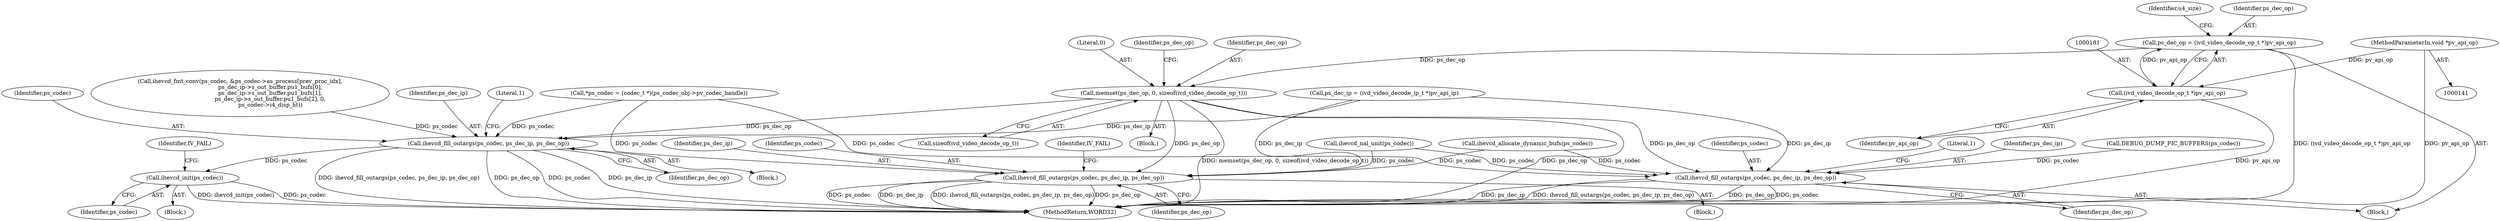 digraph "0_Android_87fb7909c49e6a4510ba86ace1ffc83459c7e1b9@API" {
"1000190" [label="(Call,memset(ps_dec_op, 0, sizeof(ivd_video_decode_op_t)))"];
"1000178" [label="(Call,ps_dec_op = (ivd_video_decode_op_t *)pv_api_op)"];
"1000180" [label="(Call,(ivd_video_decode_op_t *)pv_api_op)"];
"1000144" [label="(MethodParameterIn,void *pv_api_op)"];
"1000600" [label="(Call,ihevcd_fill_outargs(ps_codec, ps_dec_ip, ps_dec_op))"];
"1000693" [label="(Call,ihevcd_init(ps_codec))"];
"1001228" [label="(Call,ihevcd_fill_outargs(ps_codec, ps_dec_ip, ps_dec_op))"];
"1001820" [label="(Call,ihevcd_fill_outargs(ps_codec, ps_dec_ip, ps_dec_op))"];
"1000183" [label="(Block,)"];
"1000601" [label="(Identifier,ps_codec)"];
"1001826" [label="(Literal,1)"];
"1000193" [label="(Call,sizeof(ivd_video_decode_op_t))"];
"1000186" [label="(Identifier,u4_size)"];
"1000197" [label="(Identifier,ps_dec_op)"];
"1001903" [label="(MethodReturn,WORD32)"];
"1000173" [label="(Call,ps_dec_ip = (ivd_video_decode_ip_t *)pv_api_ip)"];
"1000178" [label="(Call,ps_dec_op = (ivd_video_decode_op_t *)pv_api_op)"];
"1000190" [label="(Call,memset(ps_dec_op, 0, sizeof(ivd_video_decode_op_t)))"];
"1000191" [label="(Identifier,ps_dec_op)"];
"1000145" [label="(Block,)"];
"1000557" [label="(Call,ihevcd_fmt_conv(ps_codec, &ps_codec->as_process[prev_proc_idx],\n                                  ps_dec_ip->s_out_buffer.pu1_bufs[0],\n                                  ps_dec_ip->s_out_buffer.pu1_bufs[1],\n                                  ps_dec_ip->s_out_buffer.pu1_bufs[2], 0,\n                                  ps_codec->i4_disp_ht))"];
"1001230" [label="(Identifier,ps_dec_ip)"];
"1000600" [label="(Call,ihevcd_fill_outargs(ps_codec, ps_dec_ip, ps_dec_op))"];
"1001229" [label="(Identifier,ps_codec)"];
"1000180" [label="(Call,(ivd_video_decode_op_t *)pv_api_op)"];
"1000151" [label="(Call,*ps_codec = (codec_t *)(ps_codec_obj->pv_codec_handle))"];
"1001222" [label="(Block,)"];
"1000192" [label="(Literal,0)"];
"1001231" [label="(Identifier,ps_dec_op)"];
"1001233" [label="(Identifier,IV_FAIL)"];
"1000692" [label="(Block,)"];
"1001183" [label="(Call,ihevcd_allocate_dynamic_bufs(ps_codec))"];
"1001822" [label="(Identifier,ps_dec_ip)"];
"1000986" [label="(Call,ihevcd_nal_unit(ps_codec))"];
"1001820" [label="(Call,ihevcd_fill_outargs(ps_codec, ps_dec_ip, ps_dec_op))"];
"1000144" [label="(MethodParameterIn,void *pv_api_op)"];
"1000179" [label="(Identifier,ps_dec_op)"];
"1001228" [label="(Call,ihevcd_fill_outargs(ps_codec, ps_dec_ip, ps_dec_op))"];
"1000602" [label="(Identifier,ps_dec_ip)"];
"1000693" [label="(Call,ihevcd_init(ps_codec))"];
"1001814" [label="(Call,DEBUG_DUMP_PIC_BUFFERS(ps_codec))"];
"1000694" [label="(Identifier,ps_codec)"];
"1000182" [label="(Identifier,pv_api_op)"];
"1000472" [label="(Block,)"];
"1000606" [label="(Literal,1)"];
"1000696" [label="(Identifier,IV_FAIL)"];
"1001821" [label="(Identifier,ps_codec)"];
"1001823" [label="(Identifier,ps_dec_op)"];
"1000603" [label="(Identifier,ps_dec_op)"];
"1000190" -> "1000183"  [label="AST: "];
"1000190" -> "1000193"  [label="CFG: "];
"1000191" -> "1000190"  [label="AST: "];
"1000192" -> "1000190"  [label="AST: "];
"1000193" -> "1000190"  [label="AST: "];
"1000197" -> "1000190"  [label="CFG: "];
"1000190" -> "1001903"  [label="DDG: memset(ps_dec_op, 0, sizeof(ivd_video_decode_op_t))"];
"1000190" -> "1001903"  [label="DDG: ps_dec_op"];
"1000178" -> "1000190"  [label="DDG: ps_dec_op"];
"1000190" -> "1000600"  [label="DDG: ps_dec_op"];
"1000190" -> "1001228"  [label="DDG: ps_dec_op"];
"1000190" -> "1001820"  [label="DDG: ps_dec_op"];
"1000178" -> "1000145"  [label="AST: "];
"1000178" -> "1000180"  [label="CFG: "];
"1000179" -> "1000178"  [label="AST: "];
"1000180" -> "1000178"  [label="AST: "];
"1000186" -> "1000178"  [label="CFG: "];
"1000178" -> "1001903"  [label="DDG: (ivd_video_decode_op_t *)pv_api_op"];
"1000180" -> "1000178"  [label="DDG: pv_api_op"];
"1000180" -> "1000182"  [label="CFG: "];
"1000181" -> "1000180"  [label="AST: "];
"1000182" -> "1000180"  [label="AST: "];
"1000180" -> "1001903"  [label="DDG: pv_api_op"];
"1000144" -> "1000180"  [label="DDG: pv_api_op"];
"1000144" -> "1000141"  [label="AST: "];
"1000144" -> "1001903"  [label="DDG: pv_api_op"];
"1000600" -> "1000472"  [label="AST: "];
"1000600" -> "1000603"  [label="CFG: "];
"1000601" -> "1000600"  [label="AST: "];
"1000602" -> "1000600"  [label="AST: "];
"1000603" -> "1000600"  [label="AST: "];
"1000606" -> "1000600"  [label="CFG: "];
"1000600" -> "1001903"  [label="DDG: ps_dec_ip"];
"1000600" -> "1001903"  [label="DDG: ihevcd_fill_outargs(ps_codec, ps_dec_ip, ps_dec_op)"];
"1000600" -> "1001903"  [label="DDG: ps_dec_op"];
"1000600" -> "1001903"  [label="DDG: ps_codec"];
"1000151" -> "1000600"  [label="DDG: ps_codec"];
"1000557" -> "1000600"  [label="DDG: ps_codec"];
"1000173" -> "1000600"  [label="DDG: ps_dec_ip"];
"1000600" -> "1000693"  [label="DDG: ps_codec"];
"1000693" -> "1000692"  [label="AST: "];
"1000693" -> "1000694"  [label="CFG: "];
"1000694" -> "1000693"  [label="AST: "];
"1000696" -> "1000693"  [label="CFG: "];
"1000693" -> "1001903"  [label="DDG: ihevcd_init(ps_codec)"];
"1000693" -> "1001903"  [label="DDG: ps_codec"];
"1001228" -> "1001222"  [label="AST: "];
"1001228" -> "1001231"  [label="CFG: "];
"1001229" -> "1001228"  [label="AST: "];
"1001230" -> "1001228"  [label="AST: "];
"1001231" -> "1001228"  [label="AST: "];
"1001233" -> "1001228"  [label="CFG: "];
"1001228" -> "1001903"  [label="DDG: ps_codec"];
"1001228" -> "1001903"  [label="DDG: ps_dec_ip"];
"1001228" -> "1001903"  [label="DDG: ihevcd_fill_outargs(ps_codec, ps_dec_ip, ps_dec_op)"];
"1001228" -> "1001903"  [label="DDG: ps_dec_op"];
"1000151" -> "1001228"  [label="DDG: ps_codec"];
"1000986" -> "1001228"  [label="DDG: ps_codec"];
"1001183" -> "1001228"  [label="DDG: ps_codec"];
"1000173" -> "1001228"  [label="DDG: ps_dec_ip"];
"1001820" -> "1000145"  [label="AST: "];
"1001820" -> "1001823"  [label="CFG: "];
"1001821" -> "1001820"  [label="AST: "];
"1001822" -> "1001820"  [label="AST: "];
"1001823" -> "1001820"  [label="AST: "];
"1001826" -> "1001820"  [label="CFG: "];
"1001820" -> "1001903"  [label="DDG: ps_dec_ip"];
"1001820" -> "1001903"  [label="DDG: ihevcd_fill_outargs(ps_codec, ps_dec_ip, ps_dec_op)"];
"1001820" -> "1001903"  [label="DDG: ps_dec_op"];
"1001820" -> "1001903"  [label="DDG: ps_codec"];
"1000151" -> "1001820"  [label="DDG: ps_codec"];
"1001814" -> "1001820"  [label="DDG: ps_codec"];
"1000986" -> "1001820"  [label="DDG: ps_codec"];
"1001183" -> "1001820"  [label="DDG: ps_codec"];
"1000173" -> "1001820"  [label="DDG: ps_dec_ip"];
}
